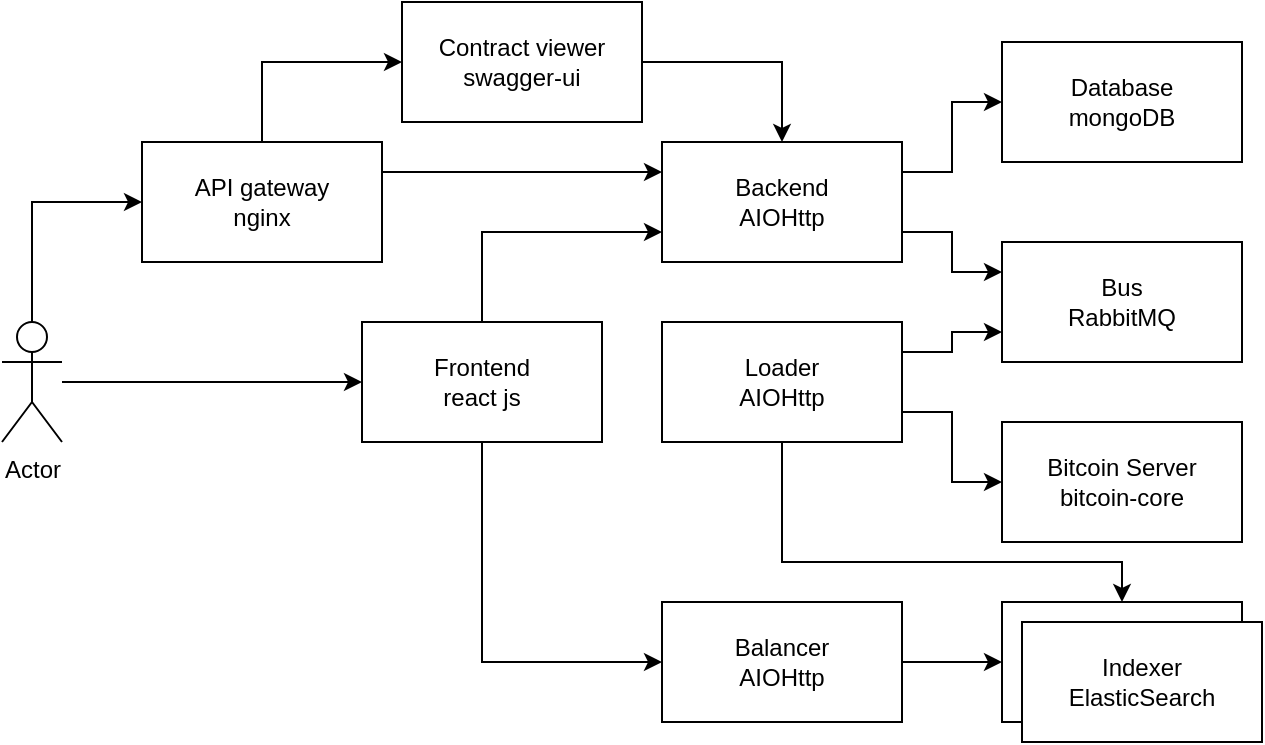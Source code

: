 <mxfile version="12.9.3" type="device"><diagram name="Page-1" id="e7e014a7-5840-1c2e-5031-d8a46d1fe8dd"><mxGraphModel dx="868" dy="511" grid="1" gridSize="10" guides="1" tooltips="1" connect="1" arrows="1" fold="1" page="1" pageScale="1" pageWidth="1169" pageHeight="826" background="#ffffff" math="0" shadow="0"><root><mxCell id="0"/><mxCell id="1" parent="0"/><mxCell id="ddKrJkGaCE6Puob1WDxm-47" style="edgeStyle=orthogonalEdgeStyle;rounded=0;orthogonalLoop=1;jettySize=auto;html=1;exitX=0.5;exitY=0;exitDx=0;exitDy=0;entryX=0;entryY=0.5;entryDx=0;entryDy=0;" parent="1" source="ddKrJkGaCE6Puob1WDxm-41" target="ddKrJkGaCE6Puob1WDxm-42" edge="1"><mxGeometry relative="1" as="geometry"/></mxCell><mxCell id="aHd1KmpECR4avzveq3xX-4" style="edgeStyle=orthogonalEdgeStyle;rounded=0;orthogonalLoop=1;jettySize=auto;html=1;exitX=1;exitY=0.25;exitDx=0;exitDy=0;entryX=0;entryY=0.25;entryDx=0;entryDy=0;" parent="1" source="ddKrJkGaCE6Puob1WDxm-41" target="ddKrJkGaCE6Puob1WDxm-43" edge="1"><mxGeometry relative="1" as="geometry"/></mxCell><mxCell id="ddKrJkGaCE6Puob1WDxm-41" value="&lt;div&gt;API gateway&lt;/div&gt;&lt;div&gt;nginx&lt;br&gt;&lt;/div&gt;" style="rounded=0;whiteSpace=wrap;html=1;" parent="1" vertex="1"><mxGeometry x="90" y="80" width="120" height="60" as="geometry"/></mxCell><mxCell id="0R3xVjMcmieYRQOXR0cQ-1" style="edgeStyle=orthogonalEdgeStyle;rounded=0;orthogonalLoop=1;jettySize=auto;html=1;entryX=0.5;entryY=0;entryDx=0;entryDy=0;exitX=1;exitY=0.5;exitDx=0;exitDy=0;" parent="1" source="ddKrJkGaCE6Puob1WDxm-42" target="ddKrJkGaCE6Puob1WDxm-43" edge="1"><mxGeometry relative="1" as="geometry"/></mxCell><mxCell id="ddKrJkGaCE6Puob1WDxm-42" value="&lt;div&gt;Contract viewer&lt;br&gt;&lt;/div&gt;&lt;div&gt;swagger-ui&lt;/div&gt;" style="rounded=0;whiteSpace=wrap;html=1;" parent="1" vertex="1"><mxGeometry x="220" y="10" width="120" height="60" as="geometry"/></mxCell><mxCell id="ddKrJkGaCE6Puob1WDxm-49" style="edgeStyle=orthogonalEdgeStyle;rounded=0;orthogonalLoop=1;jettySize=auto;html=1;exitX=1;exitY=0.25;exitDx=0;exitDy=0;entryX=0;entryY=0.5;entryDx=0;entryDy=0;" parent="1" source="ddKrJkGaCE6Puob1WDxm-43" target="ddKrJkGaCE6Puob1WDxm-48" edge="1"><mxGeometry relative="1" as="geometry"/></mxCell><mxCell id="xa-kPg6tN9VHol4U2A1r-14" style="edgeStyle=orthogonalEdgeStyle;rounded=0;orthogonalLoop=1;jettySize=auto;html=1;exitX=1;exitY=0.75;exitDx=0;exitDy=0;entryX=0;entryY=0.25;entryDx=0;entryDy=0;" parent="1" source="ddKrJkGaCE6Puob1WDxm-43" target="xa-kPg6tN9VHol4U2A1r-1" edge="1"><mxGeometry relative="1" as="geometry"/></mxCell><mxCell id="ddKrJkGaCE6Puob1WDxm-43" value="&lt;div&gt;Backend&lt;/div&gt;&lt;div&gt;AIOHttp&lt;br&gt;&lt;/div&gt;" style="rounded=0;whiteSpace=wrap;html=1;" parent="1" vertex="1"><mxGeometry x="350" y="80" width="120" height="60" as="geometry"/></mxCell><mxCell id="ddKrJkGaCE6Puob1WDxm-53" style="edgeStyle=orthogonalEdgeStyle;rounded=0;orthogonalLoop=1;jettySize=auto;html=1;exitX=0.5;exitY=0;exitDx=0;exitDy=0;exitPerimeter=0;entryX=0;entryY=0.5;entryDx=0;entryDy=0;" parent="1" source="ddKrJkGaCE6Puob1WDxm-44" target="ddKrJkGaCE6Puob1WDxm-41" edge="1"><mxGeometry relative="1" as="geometry"/></mxCell><mxCell id="aHd1KmpECR4avzveq3xX-2" style="edgeStyle=orthogonalEdgeStyle;rounded=0;orthogonalLoop=1;jettySize=auto;html=1;" parent="1" source="ddKrJkGaCE6Puob1WDxm-44" target="aHd1KmpECR4avzveq3xX-1" edge="1"><mxGeometry relative="1" as="geometry"/></mxCell><mxCell id="ddKrJkGaCE6Puob1WDxm-44" value="Actor" style="shape=umlActor;verticalLabelPosition=bottom;labelBackgroundColor=#ffffff;verticalAlign=top;html=1;outlineConnect=0;" parent="1" vertex="1"><mxGeometry x="20" y="170" width="30" height="60" as="geometry"/></mxCell><mxCell id="ddKrJkGaCE6Puob1WDxm-48" value="&lt;div&gt;Database&lt;/div&gt;&lt;div&gt;mongoDB&lt;br&gt;&lt;/div&gt;" style="rounded=0;whiteSpace=wrap;html=1;" parent="1" vertex="1"><mxGeometry x="520" y="30" width="120" height="60" as="geometry"/></mxCell><mxCell id="xa-kPg6tN9VHol4U2A1r-1" value="&lt;div&gt;B&lt;span&gt;us&lt;/span&gt;&lt;/div&gt;&lt;div&gt;RabbitMQ&lt;/div&gt;" style="rounded=0;whiteSpace=wrap;html=1;" parent="1" vertex="1"><mxGeometry x="520" y="130" width="120" height="60" as="geometry"/></mxCell><mxCell id="xa-kPg6tN9VHol4U2A1r-15" style="edgeStyle=orthogonalEdgeStyle;rounded=0;orthogonalLoop=1;jettySize=auto;html=1;exitX=1;exitY=0.25;exitDx=0;exitDy=0;entryX=0;entryY=0.75;entryDx=0;entryDy=0;" parent="1" source="xa-kPg6tN9VHol4U2A1r-3" target="xa-kPg6tN9VHol4U2A1r-1" edge="1"><mxGeometry relative="1" as="geometry"/></mxCell><mxCell id="xa-kPg6tN9VHol4U2A1r-17" style="edgeStyle=orthogonalEdgeStyle;rounded=0;orthogonalLoop=1;jettySize=auto;html=1;exitX=1;exitY=0.75;exitDx=0;exitDy=0;" parent="1" source="xa-kPg6tN9VHol4U2A1r-3" target="xa-kPg6tN9VHol4U2A1r-16" edge="1"><mxGeometry relative="1" as="geometry"/></mxCell><mxCell id="FnaaAkCm56w-TBF18GhS-7" style="edgeStyle=orthogonalEdgeStyle;rounded=0;orthogonalLoop=1;jettySize=auto;html=1;exitX=0.5;exitY=1;exitDx=0;exitDy=0;entryX=0.5;entryY=0;entryDx=0;entryDy=0;" edge="1" parent="1" source="xa-kPg6tN9VHol4U2A1r-3" target="FnaaAkCm56w-TBF18GhS-2"><mxGeometry relative="1" as="geometry"><Array as="points"><mxPoint x="410" y="290"/><mxPoint x="580" y="290"/></Array></mxGeometry></mxCell><mxCell id="xa-kPg6tN9VHol4U2A1r-3" value="&lt;div&gt;&lt;span&gt;Loader&lt;/span&gt;&lt;/div&gt;&lt;div&gt;AIOHttp&lt;br&gt;&lt;/div&gt;" style="rounded=0;whiteSpace=wrap;html=1;" parent="1" vertex="1"><mxGeometry x="350" y="170" width="120" height="60" as="geometry"/></mxCell><mxCell id="xa-kPg6tN9VHol4U2A1r-16" value="&lt;div&gt;Bitcoin Server&lt;br&gt;&lt;/div&gt;&lt;div&gt;bitcoin-core&lt;/div&gt;" style="rounded=0;whiteSpace=wrap;html=1;" parent="1" vertex="1"><mxGeometry x="520" y="220" width="120" height="60" as="geometry"/></mxCell><mxCell id="aHd1KmpECR4avzveq3xX-5" style="edgeStyle=orthogonalEdgeStyle;rounded=0;orthogonalLoop=1;jettySize=auto;html=1;entryX=0;entryY=0.75;entryDx=0;entryDy=0;exitX=0.5;exitY=0;exitDx=0;exitDy=0;" parent="1" source="aHd1KmpECR4avzveq3xX-1" target="ddKrJkGaCE6Puob1WDxm-43" edge="1"><mxGeometry relative="1" as="geometry"/></mxCell><mxCell id="FnaaAkCm56w-TBF18GhS-3" style="edgeStyle=orthogonalEdgeStyle;rounded=0;orthogonalLoop=1;jettySize=auto;html=1;entryX=0;entryY=0.5;entryDx=0;entryDy=0;exitX=0.5;exitY=1;exitDx=0;exitDy=0;" edge="1" parent="1" source="aHd1KmpECR4avzveq3xX-1" target="FnaaAkCm56w-TBF18GhS-1"><mxGeometry relative="1" as="geometry"/></mxCell><mxCell id="aHd1KmpECR4avzveq3xX-1" value="&lt;div&gt;Frontend&lt;br&gt;&lt;/div&gt;&lt;div&gt;react js&lt;/div&gt;" style="rounded=0;whiteSpace=wrap;html=1;" parent="1" vertex="1"><mxGeometry x="200" y="170" width="120" height="60" as="geometry"/></mxCell><mxCell id="FnaaAkCm56w-TBF18GhS-4" style="edgeStyle=orthogonalEdgeStyle;rounded=0;orthogonalLoop=1;jettySize=auto;html=1;exitX=1;exitY=0.5;exitDx=0;exitDy=0;" edge="1" parent="1" source="FnaaAkCm56w-TBF18GhS-1" target="FnaaAkCm56w-TBF18GhS-2"><mxGeometry relative="1" as="geometry"/></mxCell><mxCell id="FnaaAkCm56w-TBF18GhS-1" value="&lt;div&gt;&lt;span&gt;Balancer&lt;/span&gt;&lt;/div&gt;&lt;div&gt;AIOHttp&lt;br&gt;&lt;/div&gt;" style="rounded=0;whiteSpace=wrap;html=1;" vertex="1" parent="1"><mxGeometry x="350" y="310" width="120" height="60" as="geometry"/></mxCell><mxCell id="FnaaAkCm56w-TBF18GhS-2" value="&lt;div&gt;&lt;span&gt;Indexer&lt;/span&gt;&lt;/div&gt;&lt;div&gt;ElasticSearch&lt;br&gt;&lt;/div&gt;" style="rounded=0;whiteSpace=wrap;html=1;" vertex="1" parent="1"><mxGeometry x="520" y="310" width="120" height="60" as="geometry"/></mxCell><mxCell id="FnaaAkCm56w-TBF18GhS-6" value="&lt;div&gt;&lt;span&gt;Indexer&lt;/span&gt;&lt;/div&gt;&lt;div&gt;ElasticSearch&lt;br&gt;&lt;/div&gt;" style="rounded=0;whiteSpace=wrap;html=1;" vertex="1" parent="1"><mxGeometry x="530" y="320" width="120" height="60" as="geometry"/></mxCell></root></mxGraphModel></diagram></mxfile>